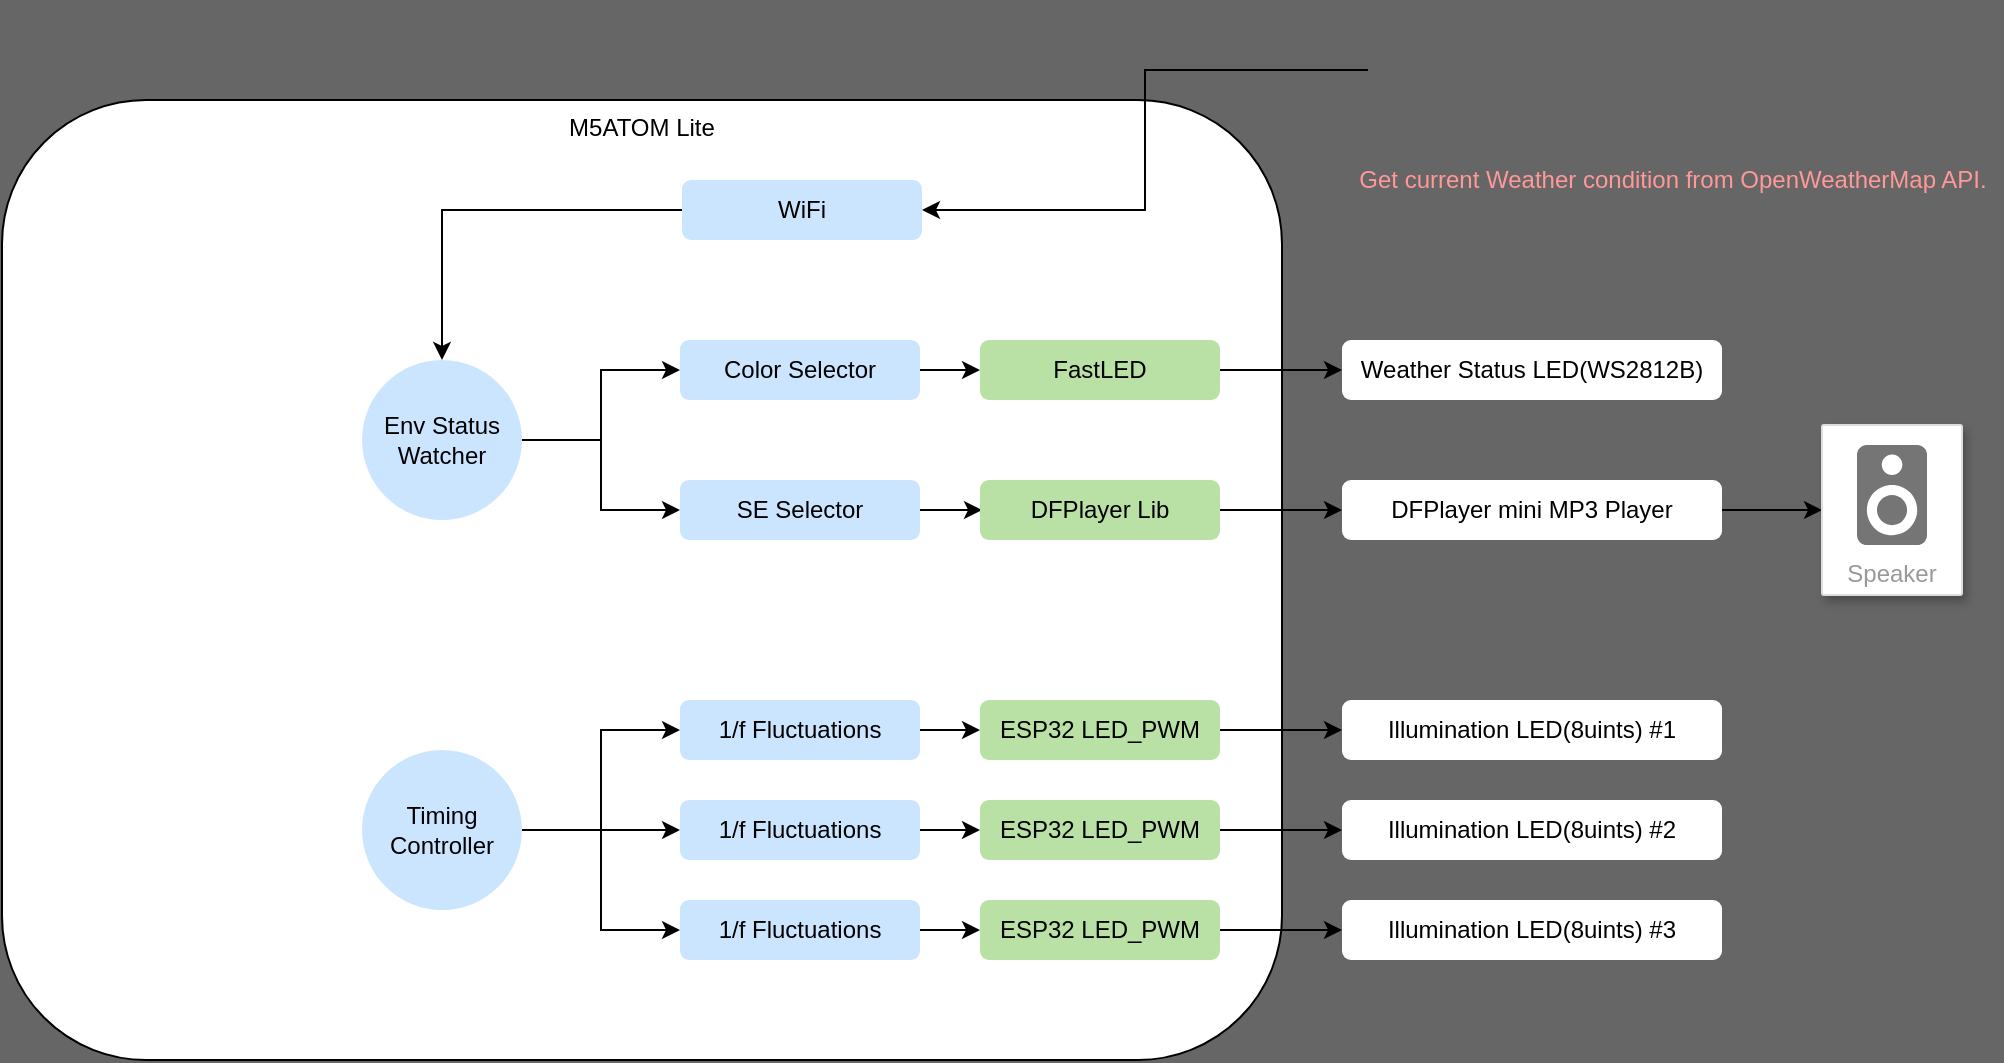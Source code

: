 <mxfile version="13.1.3">
    <diagram id="6hGFLwfOUW9BJ-s0fimq" name="Page-1">
        <mxGraphModel dx="1147" dy="1090" grid="1" gridSize="10" guides="1" tooltips="1" connect="1" arrows="1" fold="1" page="1" pageScale="1" pageWidth="1169" pageHeight="827" background="#666666" math="0" shadow="0">
            <root>
                <mxCell id="0"/>
                <mxCell id="1" parent="0"/>
                <mxCell id="3" value="M5ATOM Lite" style="rounded=1;whiteSpace=wrap;html=1;fillColor=#FFFFFF;align=center;verticalAlign=top;fontColor=#000000;strokeColor=#000000;" vertex="1" parent="1">
                    <mxGeometry x="10" y="60" width="640" height="480" as="geometry"/>
                </mxCell>
                <mxCell id="9" style="edgeStyle=orthogonalEdgeStyle;rounded=0;orthogonalLoop=1;jettySize=auto;html=1;entryX=1;entryY=0.5;entryDx=0;entryDy=0;strokeColor=#000000;" edge="1" parent="1" source="2" target="8">
                    <mxGeometry relative="1" as="geometry"/>
                </mxCell>
                <mxCell id="2" value="" style="shape=image;verticalLabelPosition=bottom;labelBackgroundColor=#ffffff;verticalAlign=top;aspect=fixed;imageAspect=0;image=https://home.openweathermap.org/assets/logo_white_cropped-011958e697955be95bdc4af6a4d1913dbf9df990cb9101a67c439879293f5947.png;" vertex="1" parent="1">
                    <mxGeometry x="693.02" y="10" width="163.97" height="70" as="geometry"/>
                </mxCell>
                <mxCell id="28" style="edgeStyle=orthogonalEdgeStyle;rounded=0;orthogonalLoop=1;jettySize=auto;html=1;entryX=0;entryY=0.5;entryDx=0;entryDy=0;strokeColor=#000000;fontColor=#000000;" edge="1" parent="1" source="4" target="25">
                    <mxGeometry relative="1" as="geometry"/>
                </mxCell>
                <mxCell id="4" value="ESP32 LED_PWM" style="rounded=1;whiteSpace=wrap;html=1;strokeColor=none;fillColor=#B9E0A5;fontColor=#000000;" vertex="1" parent="1">
                    <mxGeometry x="499" y="360" width="120" height="30" as="geometry"/>
                </mxCell>
                <mxCell id="7" style="edgeStyle=orthogonalEdgeStyle;rounded=0;orthogonalLoop=1;jettySize=auto;html=1;entryX=0;entryY=0.5;entryDx=0;entryDy=0;strokeColor=#000000;" edge="1" parent="1" source="5" target="4">
                    <mxGeometry relative="1" as="geometry"/>
                </mxCell>
                <mxCell id="5" value="1/f Fluctuations" style="rounded=1;whiteSpace=wrap;html=1;strokeColor=none;fontColor=#000000;fillColor=#CCE5FF;" vertex="1" parent="1">
                    <mxGeometry x="349" y="360" width="120" height="30" as="geometry"/>
                </mxCell>
                <mxCell id="22" style="edgeStyle=orthogonalEdgeStyle;rounded=0;orthogonalLoop=1;jettySize=auto;html=1;entryX=0.5;entryY=0;entryDx=0;entryDy=0;strokeColor=#000000;fontColor=#000000;" edge="1" parent="1" source="8" target="21">
                    <mxGeometry relative="1" as="geometry"/>
                </mxCell>
                <mxCell id="8" value="WiFi" style="rounded=1;whiteSpace=wrap;html=1;strokeColor=none;fontColor=#000000;fillColor=#CCE5FF;" vertex="1" parent="1">
                    <mxGeometry x="350" y="100" width="120" height="30" as="geometry"/>
                </mxCell>
                <mxCell id="29" style="edgeStyle=orthogonalEdgeStyle;rounded=0;orthogonalLoop=1;jettySize=auto;html=1;entryX=0;entryY=0.5;entryDx=0;entryDy=0;strokeColor=#000000;fontColor=#000000;" edge="1" parent="1" source="11" target="26">
                    <mxGeometry relative="1" as="geometry"/>
                </mxCell>
                <mxCell id="11" value="ESP32 LED_PWM" style="rounded=1;whiteSpace=wrap;html=1;strokeColor=none;fillColor=#B9E0A5;fontColor=#000000;" vertex="1" parent="1">
                    <mxGeometry x="499" y="410" width="120" height="30" as="geometry"/>
                </mxCell>
                <mxCell id="12" style="edgeStyle=orthogonalEdgeStyle;rounded=0;orthogonalLoop=1;jettySize=auto;html=1;entryX=0;entryY=0.5;entryDx=0;entryDy=0;strokeColor=#000000;" edge="1" parent="1" source="13" target="11">
                    <mxGeometry relative="1" as="geometry"/>
                </mxCell>
                <mxCell id="13" value="1/f Fluctuations" style="rounded=1;whiteSpace=wrap;html=1;strokeColor=none;fontColor=#000000;fillColor=#CCE5FF;" vertex="1" parent="1">
                    <mxGeometry x="349" y="410" width="120" height="30" as="geometry"/>
                </mxCell>
                <mxCell id="30" style="edgeStyle=orthogonalEdgeStyle;rounded=0;orthogonalLoop=1;jettySize=auto;html=1;entryX=0;entryY=0.5;entryDx=0;entryDy=0;strokeColor=#000000;fontColor=#000000;" edge="1" parent="1" source="14" target="27">
                    <mxGeometry relative="1" as="geometry"/>
                </mxCell>
                <mxCell id="14" value="ESP32 LED_PWM" style="rounded=1;whiteSpace=wrap;html=1;strokeColor=none;fillColor=#B9E0A5;fontColor=#000000;" vertex="1" parent="1">
                    <mxGeometry x="499" y="460" width="120" height="30" as="geometry"/>
                </mxCell>
                <mxCell id="15" style="edgeStyle=orthogonalEdgeStyle;rounded=0;orthogonalLoop=1;jettySize=auto;html=1;entryX=0;entryY=0.5;entryDx=0;entryDy=0;strokeColor=#000000;" edge="1" parent="1" source="16" target="14">
                    <mxGeometry relative="1" as="geometry"/>
                </mxCell>
                <mxCell id="16" value="1/f Fluctuations" style="rounded=1;whiteSpace=wrap;html=1;strokeColor=none;fontColor=#000000;fillColor=#CCE5FF;" vertex="1" parent="1">
                    <mxGeometry x="349" y="460" width="120" height="30" as="geometry"/>
                </mxCell>
                <mxCell id="32" style="edgeStyle=orthogonalEdgeStyle;rounded=0;orthogonalLoop=1;jettySize=auto;html=1;entryX=0;entryY=0.5;entryDx=0;entryDy=0;strokeColor=#000000;fontColor=#000000;" edge="1" parent="1" source="20" target="31">
                    <mxGeometry relative="1" as="geometry"/>
                </mxCell>
                <mxCell id="20" value="FastLED" style="rounded=1;whiteSpace=wrap;html=1;strokeColor=none;fillColor=#B9E0A5;fontColor=#000000;" vertex="1" parent="1">
                    <mxGeometry x="499" y="180" width="120" height="30" as="geometry"/>
                </mxCell>
                <mxCell id="23" style="edgeStyle=orthogonalEdgeStyle;rounded=0;orthogonalLoop=1;jettySize=auto;html=1;strokeColor=none;" edge="1" parent="1" source="45" target="20">
                    <mxGeometry relative="1" as="geometry"/>
                </mxCell>
                <mxCell id="39" style="edgeStyle=orthogonalEdgeStyle;rounded=0;orthogonalLoop=1;jettySize=auto;html=1;entryX=0;entryY=0.5;entryDx=0;entryDy=0;strokeColor=#000000;fontColor=#000000;" edge="1" parent="1" source="21" target="36">
                    <mxGeometry relative="1" as="geometry"/>
                </mxCell>
                <mxCell id="40" style="edgeStyle=orthogonalEdgeStyle;rounded=0;orthogonalLoop=1;jettySize=auto;html=1;entryX=0;entryY=0.5;entryDx=0;entryDy=0;strokeColor=#000000;fontColor=#000000;" edge="1" parent="1" source="21" target="34">
                    <mxGeometry relative="1" as="geometry"/>
                </mxCell>
                <mxCell id="21" value="Env Status Watcher" style="ellipse;whiteSpace=wrap;html=1;aspect=fixed;strokeColor=none;fillColor=#CCE5FF;fontColor=#000000;" vertex="1" parent="1">
                    <mxGeometry x="190" y="190" width="80" height="80" as="geometry"/>
                </mxCell>
                <mxCell id="24" value="" style="shape=image;verticalLabelPosition=bottom;labelBackgroundColor=#ffffff;verticalAlign=top;aspect=fixed;imageAspect=0;image=https://d2air1d4eqhwg2.cloudfront.net/images/6262/500x500/c65661f1-5822-4af4-a0bb-b40a57cfe7e0.png;" vertex="1" parent="1">
                    <mxGeometry x="50" y="90" width="120" height="120" as="geometry"/>
                </mxCell>
                <mxCell id="25" value="Illumination LED(8uints) #1" style="rounded=1;whiteSpace=wrap;html=1;strokeColor=none;fillColor=#FFFFFF;fontColor=#000000;" vertex="1" parent="1">
                    <mxGeometry x="680" y="360" width="190" height="30" as="geometry"/>
                </mxCell>
                <mxCell id="26" value="Illumination LED(8uints) #2" style="rounded=1;whiteSpace=wrap;html=1;strokeColor=none;fillColor=#FFFFFF;fontColor=#000000;" vertex="1" parent="1">
                    <mxGeometry x="680" y="410" width="190" height="30" as="geometry"/>
                </mxCell>
                <mxCell id="27" value="Illumination LED(8uints) #3" style="rounded=1;whiteSpace=wrap;html=1;strokeColor=none;fillColor=#FFFFFF;fontColor=#000000;" vertex="1" parent="1">
                    <mxGeometry x="680" y="460" width="190" height="30" as="geometry"/>
                </mxCell>
                <mxCell id="31" value="Weather Status LED(WS2812B)" style="rounded=1;whiteSpace=wrap;html=1;strokeColor=none;fillColor=#FFFFFF;fontColor=#000000;" vertex="1" parent="1">
                    <mxGeometry x="680" y="180" width="190" height="30" as="geometry"/>
                </mxCell>
                <mxCell id="44" style="edgeStyle=orthogonalEdgeStyle;rounded=0;orthogonalLoop=1;jettySize=auto;html=1;entryX=0;entryY=0.5;entryDx=0;entryDy=0;strokeColor=#000000;fontColor=#000000;" edge="1" parent="1" source="33" target="42">
                    <mxGeometry relative="1" as="geometry"/>
                </mxCell>
                <mxCell id="33" value="DFPlayer mini MP3 Player" style="rounded=1;whiteSpace=wrap;html=1;strokeColor=none;fillColor=#FFFFFF;fontColor=#000000;" vertex="1" parent="1">
                    <mxGeometry x="680" y="250" width="190" height="30" as="geometry"/>
                </mxCell>
                <mxCell id="38" style="edgeStyle=orthogonalEdgeStyle;rounded=0;orthogonalLoop=1;jettySize=auto;html=1;strokeColor=#000000;fontColor=#000000;" edge="1" parent="1" source="34">
                    <mxGeometry relative="1" as="geometry">
                        <mxPoint x="500" y="265" as="targetPoint"/>
                    </mxGeometry>
                </mxCell>
                <mxCell id="34" value="SE Selector" style="rounded=1;whiteSpace=wrap;html=1;strokeColor=none;fillColor=#CCE5FF;fontColor=#000000;" vertex="1" parent="1">
                    <mxGeometry x="349" y="250" width="120" height="30" as="geometry"/>
                </mxCell>
                <mxCell id="35" style="edgeStyle=orthogonalEdgeStyle;rounded=0;orthogonalLoop=1;jettySize=auto;html=1;strokeColor=none;" edge="1" parent="1" source="21" target="34">
                    <mxGeometry relative="1" as="geometry">
                        <mxPoint x="270" y="195" as="sourcePoint"/>
                        <mxPoint x="499" y="195" as="targetPoint"/>
                    </mxGeometry>
                </mxCell>
                <mxCell id="37" style="edgeStyle=orthogonalEdgeStyle;rounded=0;orthogonalLoop=1;jettySize=auto;html=1;entryX=0;entryY=0.5;entryDx=0;entryDy=0;strokeColor=#000000;fontColor=#000000;" edge="1" parent="1" source="36" target="20">
                    <mxGeometry relative="1" as="geometry"/>
                </mxCell>
                <mxCell id="36" value="Color Selector" style="rounded=1;whiteSpace=wrap;html=1;strokeColor=none;fillColor=#CCE5FF;fontColor=#000000;" vertex="1" parent="1">
                    <mxGeometry x="349" y="180" width="120" height="30" as="geometry"/>
                </mxCell>
                <mxCell id="42" value="Speaker" style="strokeColor=#dddddd;shadow=1;strokeWidth=1;rounded=1;absoluteArcSize=1;arcSize=2;labelPosition=center;verticalLabelPosition=middle;align=center;verticalAlign=bottom;spacingLeft=0;fontColor=#999999;fontSize=12;whiteSpace=wrap;spacingBottom=2;fillColor=#FFFFFF;" vertex="1" parent="1">
                    <mxGeometry x="920" y="222.5" width="70" height="85" as="geometry"/>
                </mxCell>
                <mxCell id="43" value="" style="dashed=0;connectable=0;html=1;fillColor=#757575;strokeColor=none;shape=mxgraph.gcp2.speaker;part=1;" vertex="1" parent="42">
                    <mxGeometry x="0.5" width="35" height="50" relative="1" as="geometry">
                        <mxPoint x="-17.5" y="10" as="offset"/>
                    </mxGeometry>
                </mxCell>
                <mxCell id="47" style="edgeStyle=orthogonalEdgeStyle;rounded=0;orthogonalLoop=1;jettySize=auto;html=1;entryX=0;entryY=0.5;entryDx=0;entryDy=0;strokeColor=#000000;fontColor=#000000;" edge="1" parent="1" source="45" target="33">
                    <mxGeometry relative="1" as="geometry"/>
                </mxCell>
                <mxCell id="45" value="DFPlayer Lib" style="rounded=1;whiteSpace=wrap;html=1;strokeColor=none;fillColor=#B9E0A5;fontColor=#000000;" vertex="1" parent="1">
                    <mxGeometry x="499" y="250" width="120" height="30" as="geometry"/>
                </mxCell>
                <mxCell id="46" style="edgeStyle=orthogonalEdgeStyle;rounded=0;orthogonalLoop=1;jettySize=auto;html=1;strokeColor=none;" edge="1" parent="1" source="34" target="45">
                    <mxGeometry relative="1" as="geometry">
                        <mxPoint x="469" y="265" as="sourcePoint"/>
                        <mxPoint x="559" y="210" as="targetPoint"/>
                    </mxGeometry>
                </mxCell>
                <mxCell id="49" style="edgeStyle=orthogonalEdgeStyle;rounded=0;orthogonalLoop=1;jettySize=auto;html=1;entryX=0;entryY=0.5;entryDx=0;entryDy=0;strokeColor=#000000;fontColor=#000000;" edge="1" parent="1" source="48" target="5">
                    <mxGeometry relative="1" as="geometry"/>
                </mxCell>
                <mxCell id="50" style="edgeStyle=orthogonalEdgeStyle;rounded=0;orthogonalLoop=1;jettySize=auto;html=1;entryX=0;entryY=0.5;entryDx=0;entryDy=0;strokeColor=#000000;fontColor=#000000;" edge="1" parent="1" source="48" target="13">
                    <mxGeometry relative="1" as="geometry"/>
                </mxCell>
                <mxCell id="51" style="edgeStyle=orthogonalEdgeStyle;rounded=0;orthogonalLoop=1;jettySize=auto;html=1;entryX=0;entryY=0.5;entryDx=0;entryDy=0;strokeColor=#000000;fontColor=#000000;" edge="1" parent="1" source="48" target="16">
                    <mxGeometry relative="1" as="geometry"/>
                </mxCell>
                <mxCell id="48" value="Timing Controller" style="ellipse;whiteSpace=wrap;html=1;aspect=fixed;strokeColor=none;fillColor=#CCE5FF;fontColor=#000000;" vertex="1" parent="1">
                    <mxGeometry x="190" y="385" width="80" height="80" as="geometry"/>
                </mxCell>
                <mxCell id="54" value="Get current Weather condition from OpenWeatherMap API." style="text;html=1;align=center;verticalAlign=middle;resizable=0;points=[];autosize=1;fontColor=#FF9999;" vertex="1" parent="1">
                    <mxGeometry x="680" y="90" width="330" height="20" as="geometry"/>
                </mxCell>
            </root>
        </mxGraphModel>
    </diagram>
</mxfile>